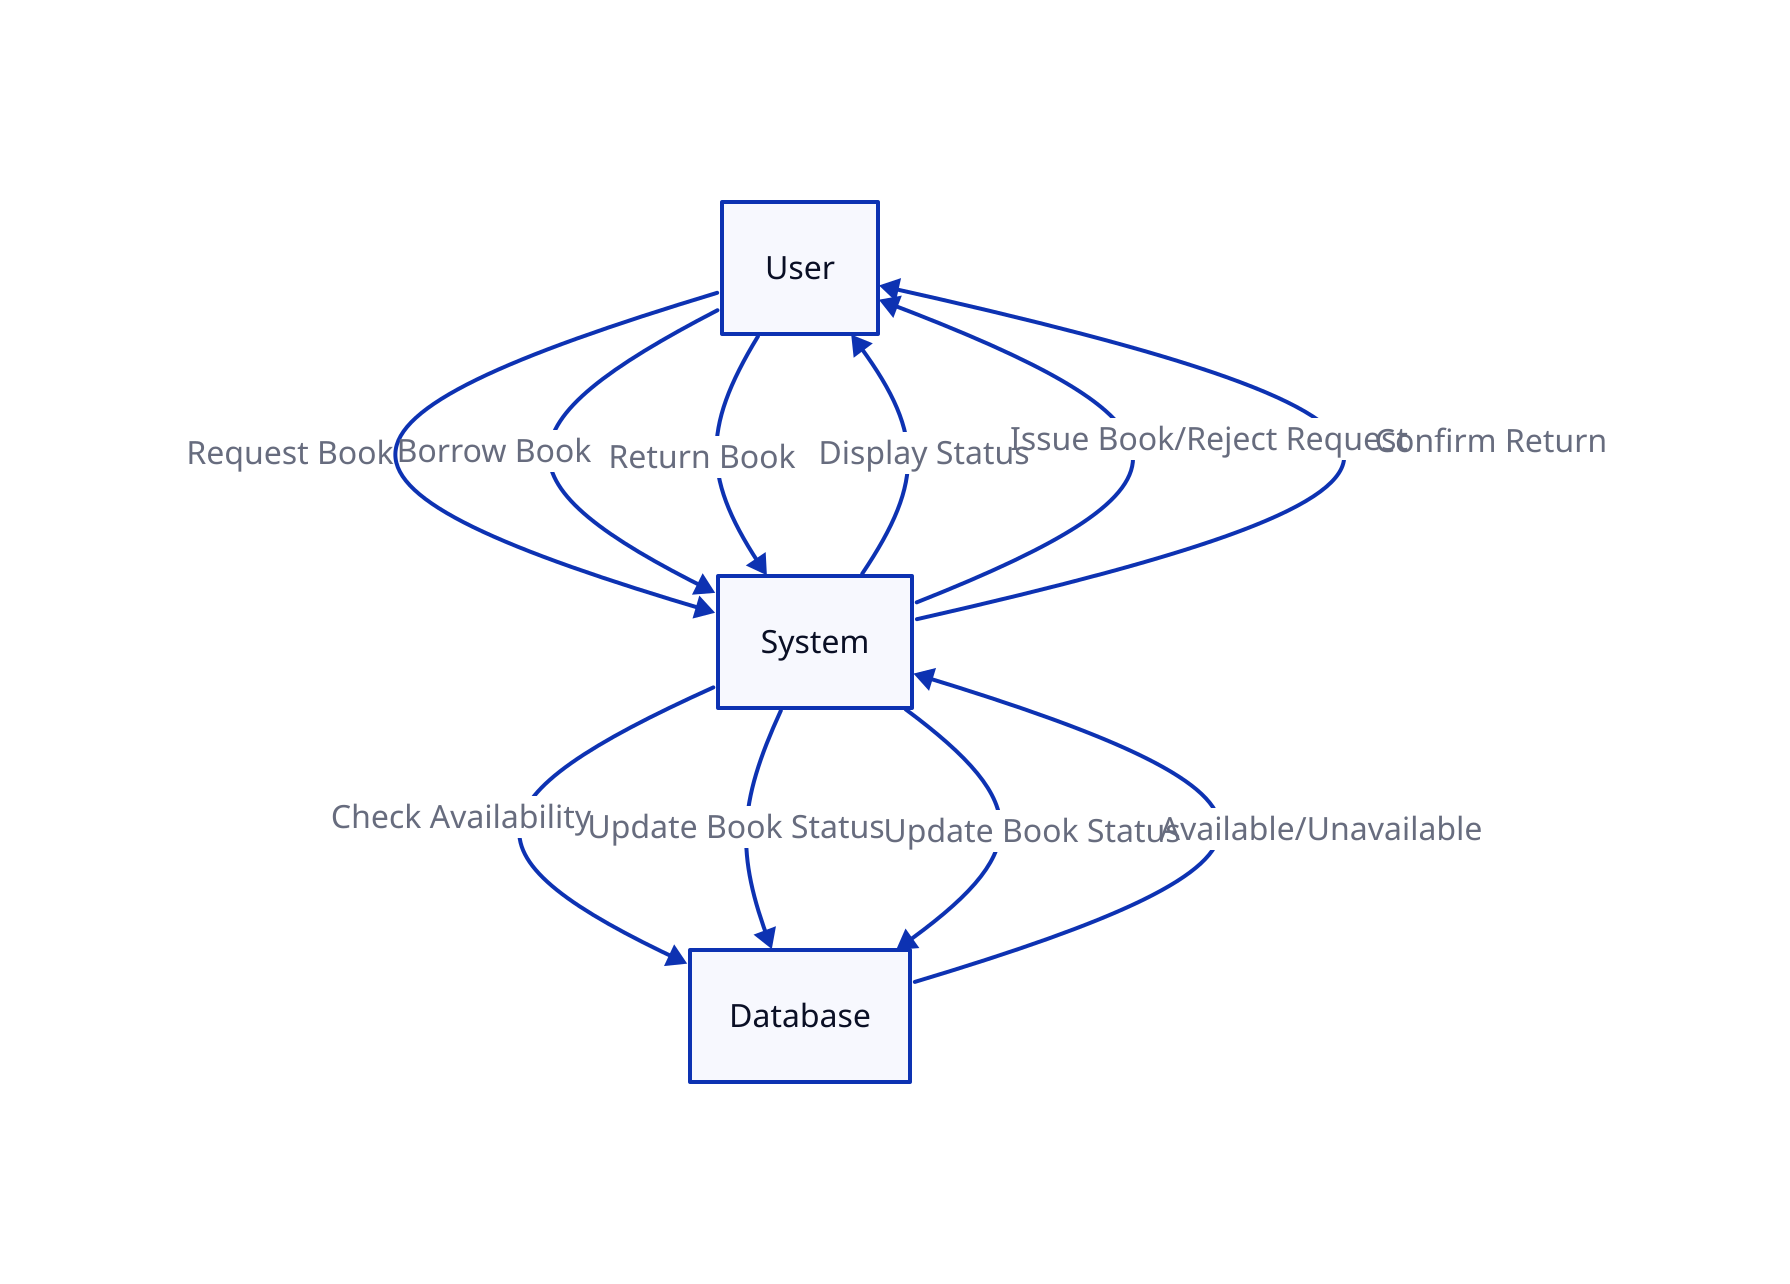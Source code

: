 User -> System: Request Book
System -> Database: Check Availability
Database -> System: Available/Unavailable
System -> User: Display Status
User -> System: Borrow Book
System -> User: Issue Book/Reject Request
System -> Database: Update Book Status
User -> System: Return Book
System -> Database: Update Book Status
System -> User: Confirm Return